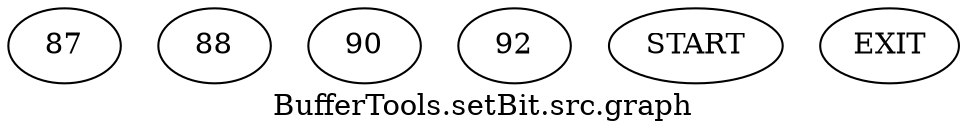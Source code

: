 /* --------------------------------------------------- */
/* Generated by Dr. Garbage Control Flow Graph Factory */
/* http://www.drgarbage.com                            */
/* Version: 4.5.0.201508311741                         */
/* Retrieved on: 2019-12-21 11:52:55.415               */
/* --------------------------------------------------- */
digraph "BufferTools.setBit.src.graph" {
 graph [label="BufferTools.setBit.src.graph"];
 2 [label="87" ]
 3 [label="88" ]
 5 [label="90" ]
 6 [label="92" ]
 7 [label="START" ]
 8 [label="EXIT" ]
 7  2
 2  3
 2  5
 3  6
 5  6
 6  8
}
